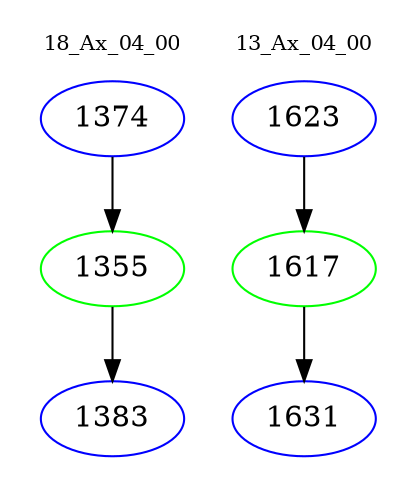 digraph{
subgraph cluster_0 {
color = white
label = "18_Ax_04_00";
fontsize=10;
T0_1374 [label="1374", color="blue"]
T0_1374 -> T0_1355 [color="black"]
T0_1355 [label="1355", color="green"]
T0_1355 -> T0_1383 [color="black"]
T0_1383 [label="1383", color="blue"]
}
subgraph cluster_1 {
color = white
label = "13_Ax_04_00";
fontsize=10;
T1_1623 [label="1623", color="blue"]
T1_1623 -> T1_1617 [color="black"]
T1_1617 [label="1617", color="green"]
T1_1617 -> T1_1631 [color="black"]
T1_1631 [label="1631", color="blue"]
}
}
